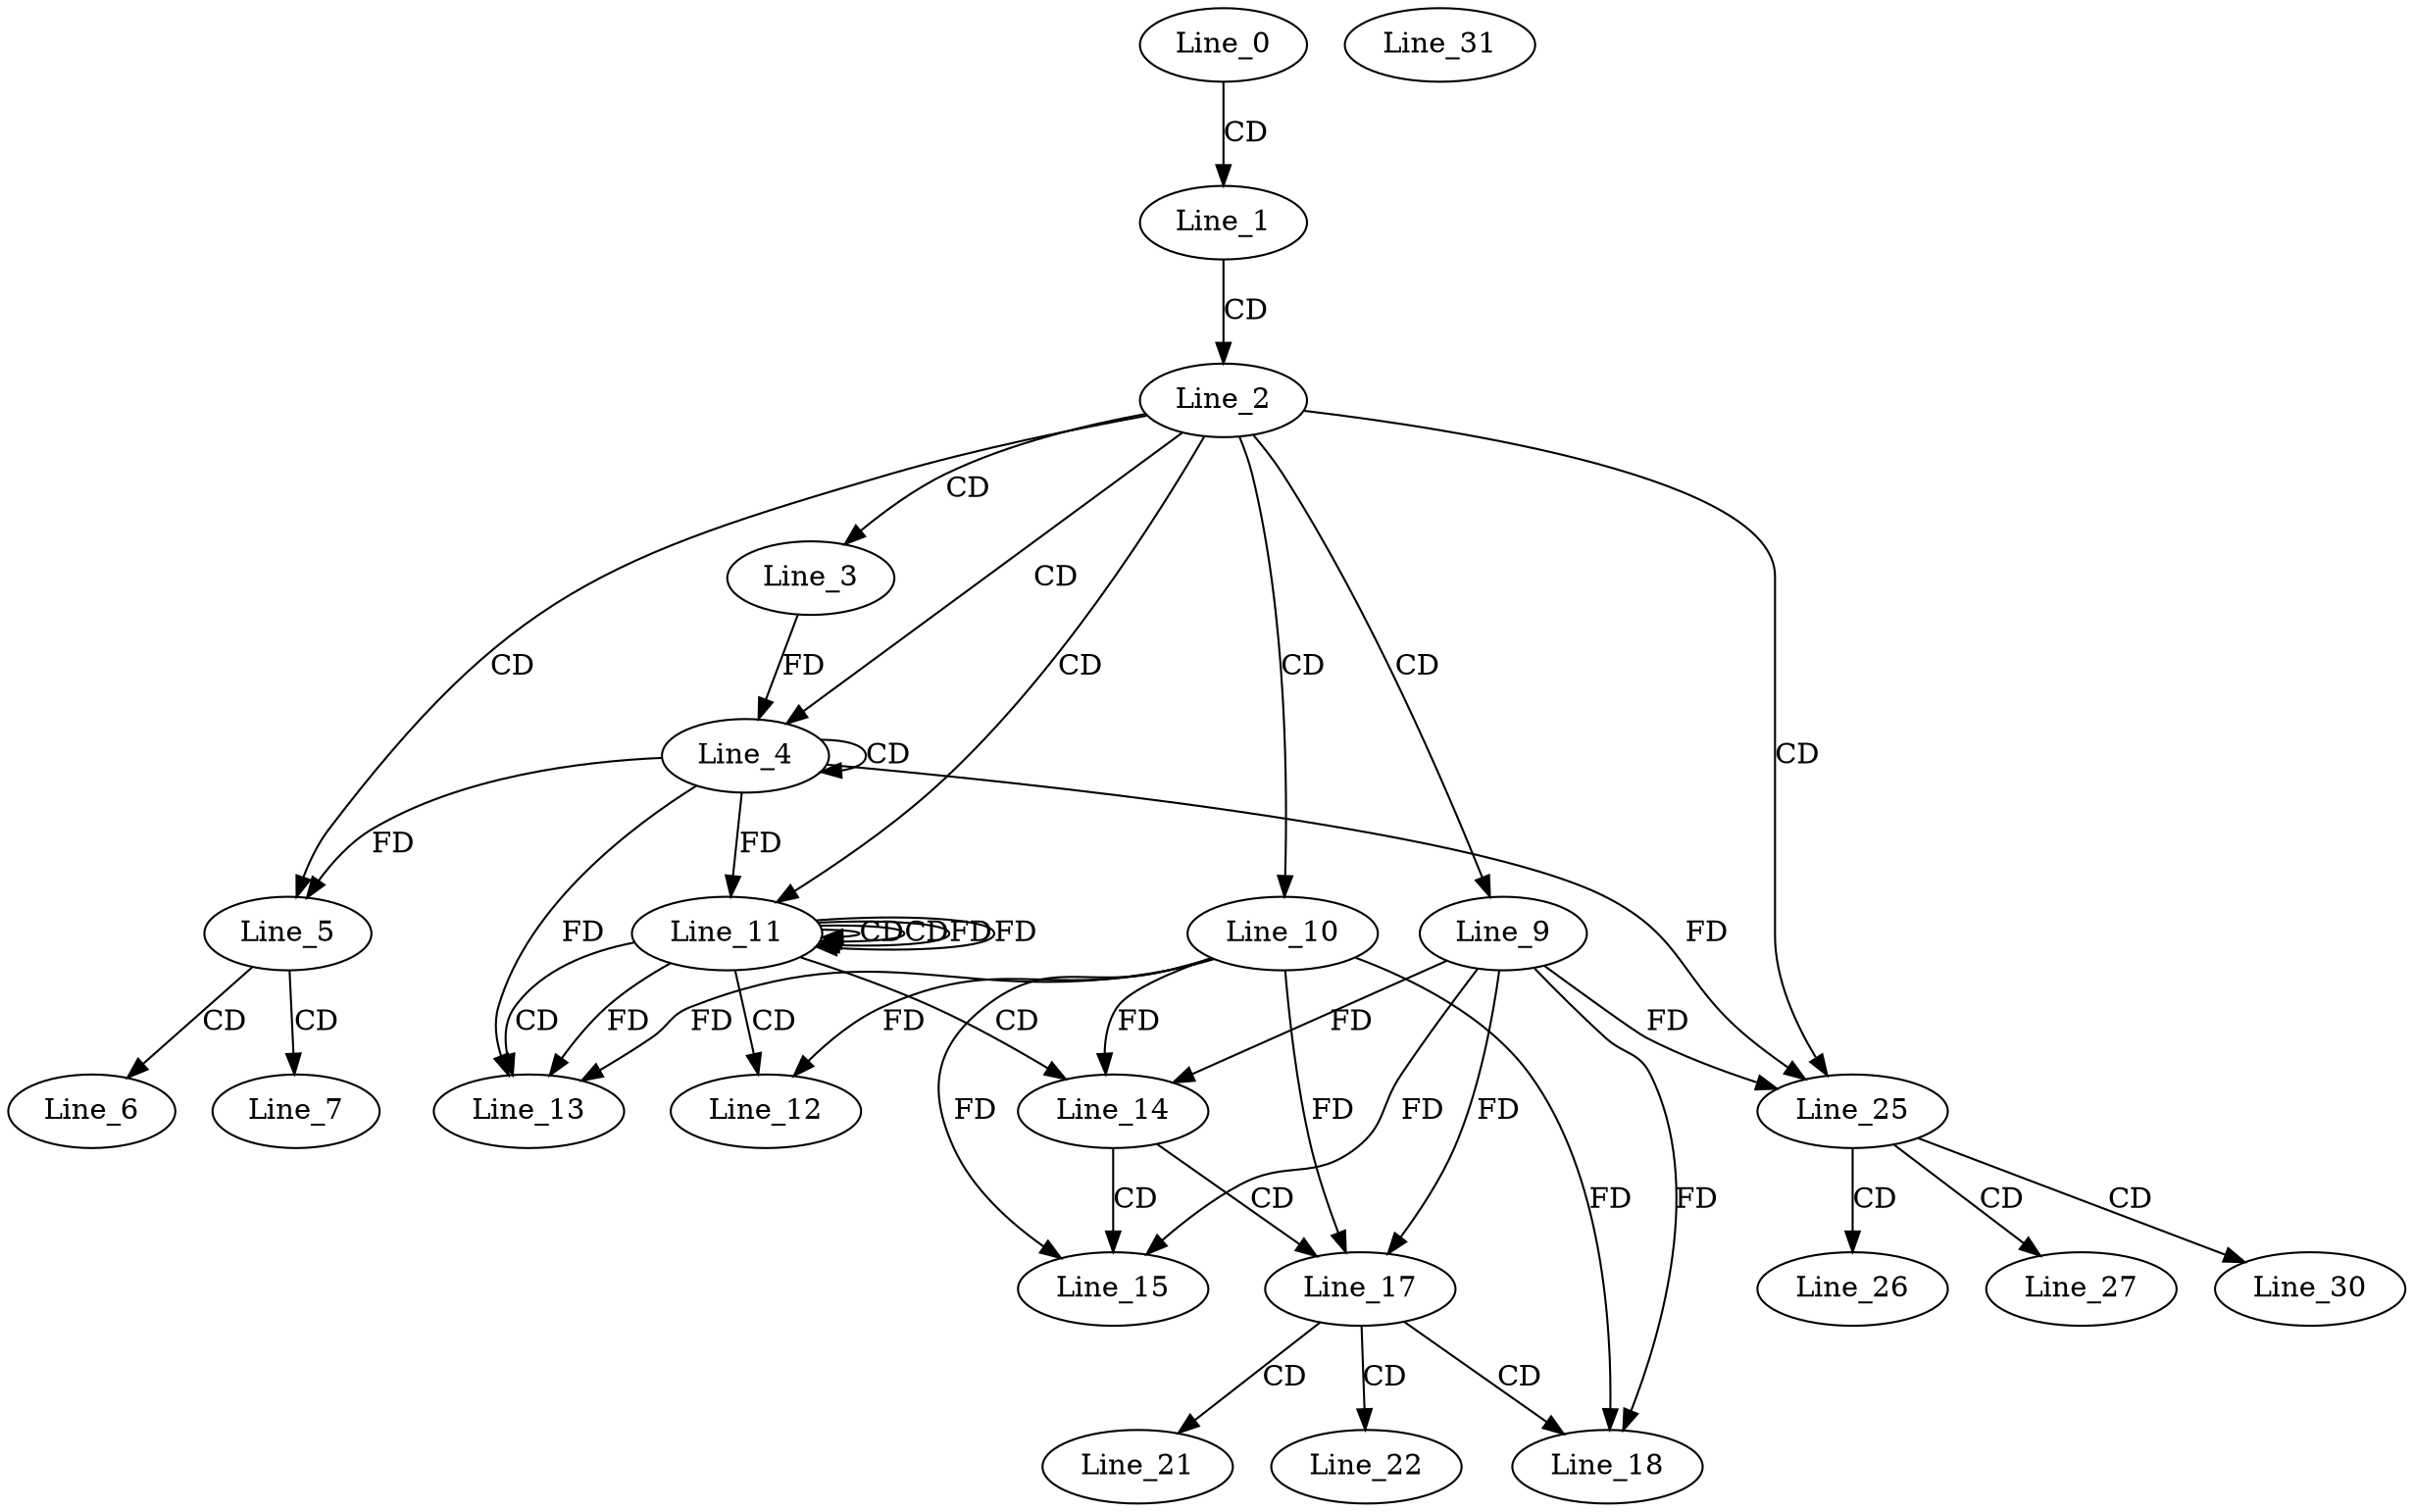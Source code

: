 digraph G {
  Line_0;
  Line_1;
  Line_2;
  Line_3;
  Line_4;
  Line_4;
  Line_5;
  Line_5;
  Line_6;
  Line_7;
  Line_9;
  Line_10;
  Line_11;
  Line_11;
  Line_11;
  Line_11;
  Line_12;
  Line_13;
  Line_13;
  Line_14;
  Line_14;
  Line_14;
  Line_15;
  Line_15;
  Line_17;
  Line_17;
  Line_17;
  Line_18;
  Line_18;
  Line_21;
  Line_22;
  Line_25;
  Line_25;
  Line_25;
  Line_26;
  Line_27;
  Line_30;
  Line_31;
  Line_0 -> Line_1 [ label="CD" ];
  Line_1 -> Line_2 [ label="CD" ];
  Line_2 -> Line_3 [ label="CD" ];
  Line_2 -> Line_4 [ label="CD" ];
  Line_4 -> Line_4 [ label="CD" ];
  Line_3 -> Line_4 [ label="FD" ];
  Line_2 -> Line_5 [ label="CD" ];
  Line_4 -> Line_5 [ label="FD" ];
  Line_5 -> Line_6 [ label="CD" ];
  Line_5 -> Line_7 [ label="CD" ];
  Line_2 -> Line_9 [ label="CD" ];
  Line_2 -> Line_10 [ label="CD" ];
  Line_2 -> Line_11 [ label="CD" ];
  Line_11 -> Line_11 [ label="CD" ];
  Line_11 -> Line_11 [ label="CD" ];
  Line_4 -> Line_11 [ label="FD" ];
  Line_11 -> Line_11 [ label="FD" ];
  Line_11 -> Line_12 [ label="CD" ];
  Line_10 -> Line_12 [ label="FD" ];
  Line_11 -> Line_13 [ label="CD" ];
  Line_10 -> Line_13 [ label="FD" ];
  Line_4 -> Line_13 [ label="FD" ];
  Line_11 -> Line_13 [ label="FD" ];
  Line_11 -> Line_14 [ label="CD" ];
  Line_9 -> Line_14 [ label="FD" ];
  Line_10 -> Line_14 [ label="FD" ];
  Line_14 -> Line_15 [ label="CD" ];
  Line_9 -> Line_15 [ label="FD" ];
  Line_10 -> Line_15 [ label="FD" ];
  Line_14 -> Line_17 [ label="CD" ];
  Line_9 -> Line_17 [ label="FD" ];
  Line_10 -> Line_17 [ label="FD" ];
  Line_17 -> Line_18 [ label="CD" ];
  Line_9 -> Line_18 [ label="FD" ];
  Line_10 -> Line_18 [ label="FD" ];
  Line_17 -> Line_21 [ label="CD" ];
  Line_17 -> Line_22 [ label="CD" ];
  Line_2 -> Line_25 [ label="CD" ];
  Line_9 -> Line_25 [ label="FD" ];
  Line_4 -> Line_25 [ label="FD" ];
  Line_25 -> Line_26 [ label="CD" ];
  Line_25 -> Line_27 [ label="CD" ];
  Line_25 -> Line_30 [ label="CD" ];
  Line_11 -> Line_11 [ label="FD" ];
}
